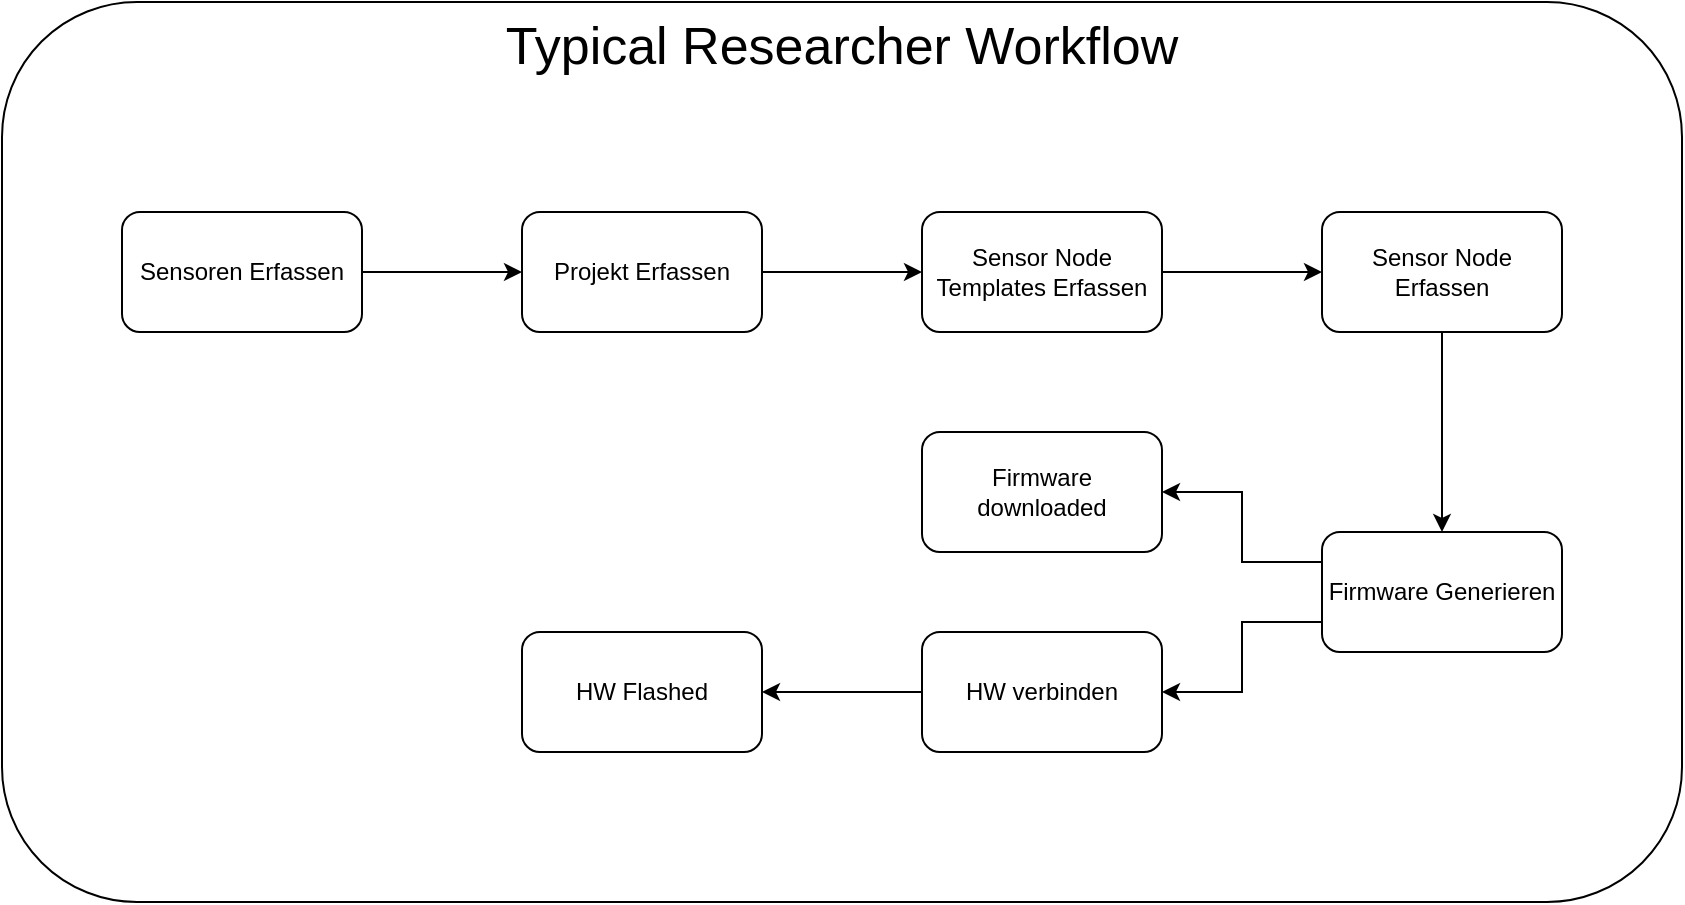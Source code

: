 <mxfile version="21.6.1" type="device">
  <diagram name="Page-1" id="Pt7UARcE6eVxD49dL5WZ">
    <mxGraphModel dx="895" dy="679" grid="1" gridSize="10" guides="1" tooltips="1" connect="1" arrows="1" fold="1" page="1" pageScale="1" pageWidth="1169" pageHeight="827" math="0" shadow="0">
      <root>
        <mxCell id="0" />
        <mxCell id="1" parent="0" />
        <mxCell id="IoF4s05tC3KGbcNtb1Y--18" value="&lt;font style=&quot;font-size: 26px;&quot;&gt;Typical Researcher Workflow&lt;/font&gt;" style="rounded=1;whiteSpace=wrap;html=1;fillColor=none;verticalAlign=top;" vertex="1" parent="1">
          <mxGeometry x="70" y="105" width="840" height="450" as="geometry" />
        </mxCell>
        <mxCell id="IoF4s05tC3KGbcNtb1Y--4" value="" style="edgeStyle=orthogonalEdgeStyle;rounded=0;orthogonalLoop=1;jettySize=auto;html=1;" edge="1" parent="1" source="IoF4s05tC3KGbcNtb1Y--1" target="IoF4s05tC3KGbcNtb1Y--3">
          <mxGeometry relative="1" as="geometry" />
        </mxCell>
        <mxCell id="IoF4s05tC3KGbcNtb1Y--1" value="Sensoren Erfassen" style="rounded=1;whiteSpace=wrap;html=1;" vertex="1" parent="1">
          <mxGeometry x="130" y="210" width="120" height="60" as="geometry" />
        </mxCell>
        <mxCell id="IoF4s05tC3KGbcNtb1Y--6" value="" style="edgeStyle=orthogonalEdgeStyle;rounded=0;orthogonalLoop=1;jettySize=auto;html=1;" edge="1" parent="1" source="IoF4s05tC3KGbcNtb1Y--3" target="IoF4s05tC3KGbcNtb1Y--5">
          <mxGeometry relative="1" as="geometry" />
        </mxCell>
        <mxCell id="IoF4s05tC3KGbcNtb1Y--3" value="Projekt Erfassen" style="rounded=1;whiteSpace=wrap;html=1;" vertex="1" parent="1">
          <mxGeometry x="330" y="210" width="120" height="60" as="geometry" />
        </mxCell>
        <mxCell id="IoF4s05tC3KGbcNtb1Y--8" value="" style="edgeStyle=orthogonalEdgeStyle;rounded=0;orthogonalLoop=1;jettySize=auto;html=1;" edge="1" parent="1" source="IoF4s05tC3KGbcNtb1Y--5" target="IoF4s05tC3KGbcNtb1Y--7">
          <mxGeometry relative="1" as="geometry" />
        </mxCell>
        <mxCell id="IoF4s05tC3KGbcNtb1Y--5" value="Sensor Node Templates Erfassen" style="rounded=1;whiteSpace=wrap;html=1;" vertex="1" parent="1">
          <mxGeometry x="530" y="210" width="120" height="60" as="geometry" />
        </mxCell>
        <mxCell id="IoF4s05tC3KGbcNtb1Y--10" value="" style="edgeStyle=orthogonalEdgeStyle;rounded=0;orthogonalLoop=1;jettySize=auto;html=1;" edge="1" parent="1" source="IoF4s05tC3KGbcNtb1Y--7" target="IoF4s05tC3KGbcNtb1Y--9">
          <mxGeometry relative="1" as="geometry" />
        </mxCell>
        <mxCell id="IoF4s05tC3KGbcNtb1Y--7" value="Sensor Node Erfassen" style="rounded=1;whiteSpace=wrap;html=1;" vertex="1" parent="1">
          <mxGeometry x="730" y="210" width="120" height="60" as="geometry" />
        </mxCell>
        <mxCell id="IoF4s05tC3KGbcNtb1Y--12" value="" style="edgeStyle=orthogonalEdgeStyle;rounded=0;orthogonalLoop=1;jettySize=auto;html=1;exitX=0;exitY=0.25;exitDx=0;exitDy=0;" edge="1" parent="1" source="IoF4s05tC3KGbcNtb1Y--9" target="IoF4s05tC3KGbcNtb1Y--11">
          <mxGeometry relative="1" as="geometry" />
        </mxCell>
        <mxCell id="IoF4s05tC3KGbcNtb1Y--15" style="edgeStyle=orthogonalEdgeStyle;rounded=0;orthogonalLoop=1;jettySize=auto;html=1;exitX=0;exitY=0.75;exitDx=0;exitDy=0;entryX=1;entryY=0.5;entryDx=0;entryDy=0;" edge="1" parent="1" source="IoF4s05tC3KGbcNtb1Y--9" target="IoF4s05tC3KGbcNtb1Y--14">
          <mxGeometry relative="1" as="geometry" />
        </mxCell>
        <mxCell id="IoF4s05tC3KGbcNtb1Y--9" value="Firmware Generieren" style="rounded=1;whiteSpace=wrap;html=1;" vertex="1" parent="1">
          <mxGeometry x="730" y="370" width="120" height="60" as="geometry" />
        </mxCell>
        <mxCell id="IoF4s05tC3KGbcNtb1Y--11" value="Firmware downloaded" style="rounded=1;whiteSpace=wrap;html=1;" vertex="1" parent="1">
          <mxGeometry x="530" y="320" width="120" height="60" as="geometry" />
        </mxCell>
        <mxCell id="IoF4s05tC3KGbcNtb1Y--17" value="" style="edgeStyle=orthogonalEdgeStyle;rounded=0;orthogonalLoop=1;jettySize=auto;html=1;" edge="1" parent="1" source="IoF4s05tC3KGbcNtb1Y--14" target="IoF4s05tC3KGbcNtb1Y--16">
          <mxGeometry relative="1" as="geometry" />
        </mxCell>
        <mxCell id="IoF4s05tC3KGbcNtb1Y--14" value="HW verbinden" style="rounded=1;whiteSpace=wrap;html=1;" vertex="1" parent="1">
          <mxGeometry x="530" y="420" width="120" height="60" as="geometry" />
        </mxCell>
        <mxCell id="IoF4s05tC3KGbcNtb1Y--16" value="HW Flashed" style="rounded=1;whiteSpace=wrap;html=1;" vertex="1" parent="1">
          <mxGeometry x="330" y="420" width="120" height="60" as="geometry" />
        </mxCell>
      </root>
    </mxGraphModel>
  </diagram>
</mxfile>
